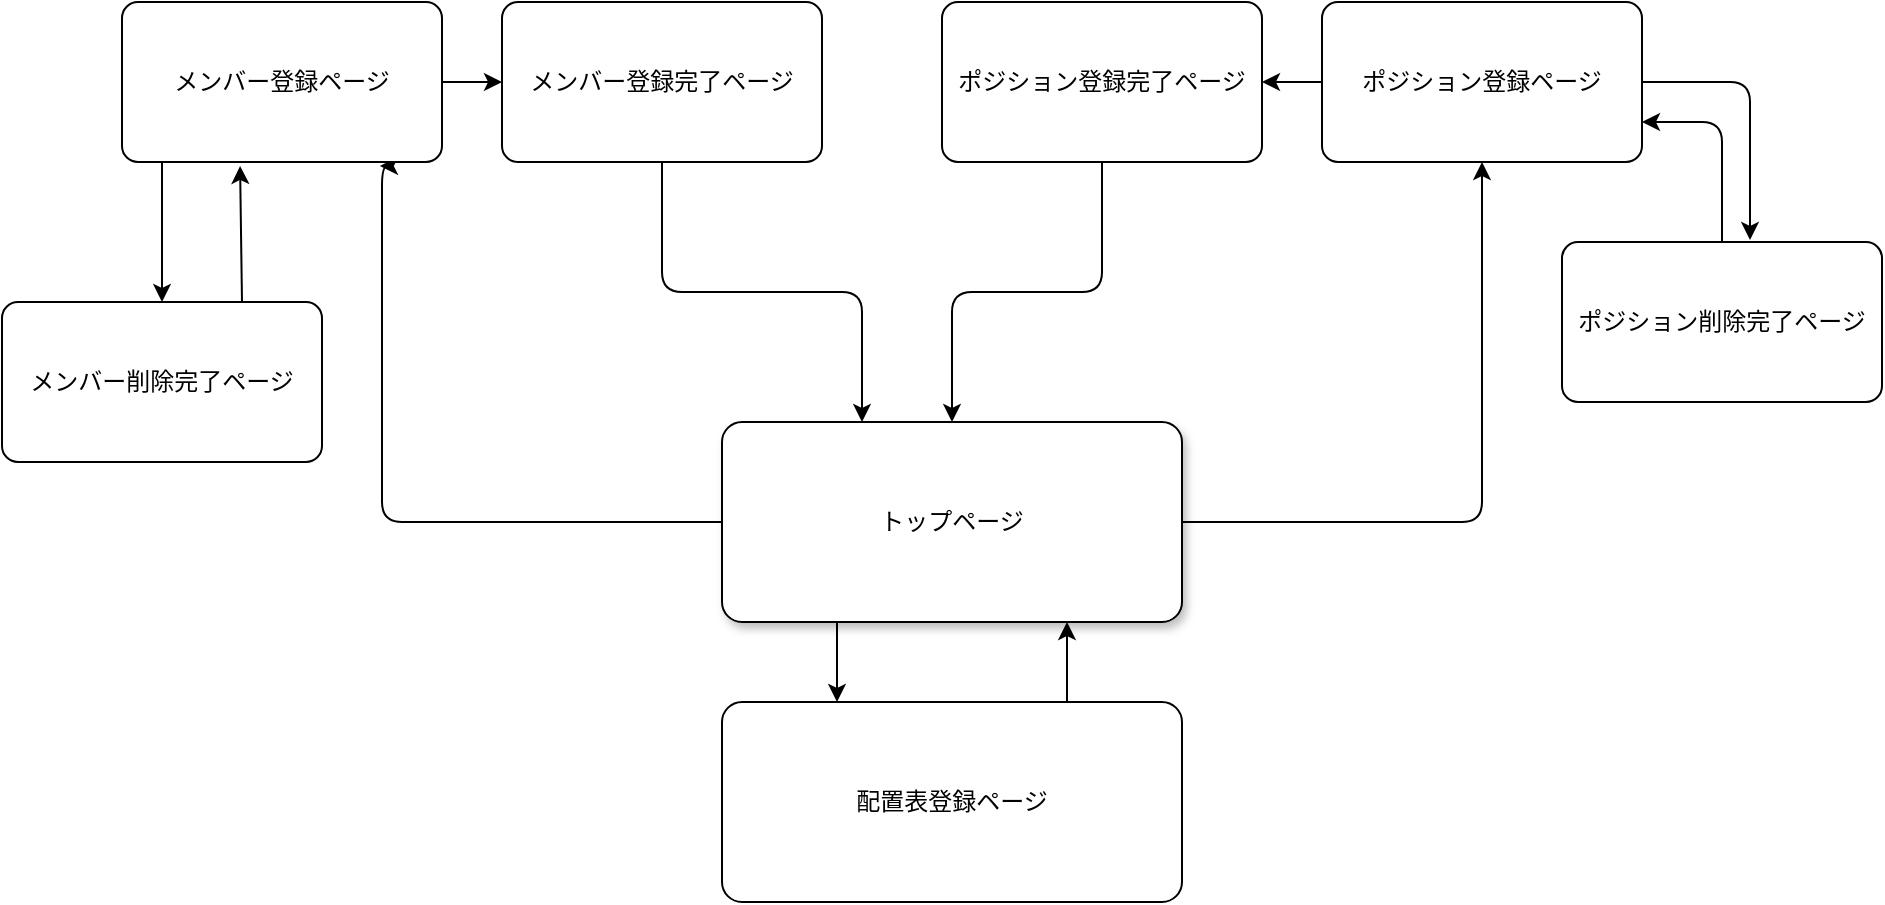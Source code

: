 <mxfile>
    <diagram id="_C95iBAj3MDxY9wLROZA" name="画面遷移図">
        <mxGraphModel dx="1803" dy="209" grid="1" gridSize="10" guides="1" tooltips="1" connect="1" arrows="1" fold="1" page="1" pageScale="1" pageWidth="827" pageHeight="1169" math="0" shadow="0">
            <root>
                <mxCell id="0"/>
                <mxCell id="1" parent="0"/>
                <mxCell id="sVw_fEMtVUgnxds5eYEe-5" value="トップページ" style="rounded=1;arcSize=10;whiteSpace=wrap;html=1;align=center;shadow=1;" parent="1" vertex="1">
                    <mxGeometry x="320" y="260" width="230" height="100" as="geometry"/>
                </mxCell>
                <mxCell id="sVw_fEMtVUgnxds5eYEe-11" style="edgeStyle=orthogonalEdgeStyle;html=1;startArrow=none;startFill=0;endArrow=classic;endFill=1;entryX=0.806;entryY=1.025;entryDx=0;entryDy=0;entryPerimeter=0;" parent="1" source="sVw_fEMtVUgnxds5eYEe-5" target="sVw_fEMtVUgnxds5eYEe-6" edge="1">
                    <mxGeometry relative="1" as="geometry">
                        <mxPoint x="110" y="160" as="targetPoint"/>
                        <Array as="points">
                            <mxPoint x="150" y="310"/>
                        </Array>
                    </mxGeometry>
                </mxCell>
                <mxCell id="sVw_fEMtVUgnxds5eYEe-12" style="edgeStyle=orthogonalEdgeStyle;html=1;entryX=0.5;entryY=1;entryDx=0;entryDy=0;startArrow=none;startFill=0;endArrow=classic;endFill=1;" parent="1" source="sVw_fEMtVUgnxds5eYEe-5" target="sVw_fEMtVUgnxds5eYEe-7" edge="1">
                    <mxGeometry relative="1" as="geometry"/>
                </mxCell>
                <mxCell id="sVw_fEMtVUgnxds5eYEe-31" style="edgeStyle=orthogonalEdgeStyle;html=1;startArrow=none;startFill=0;endArrow=classic;endFill=1;exitX=0.25;exitY=1;exitDx=0;exitDy=0;entryX=0.25;entryY=0;entryDx=0;entryDy=0;" parent="1" source="sVw_fEMtVUgnxds5eYEe-5" target="sVw_fEMtVUgnxds5eYEe-30" edge="1">
                    <mxGeometry relative="1" as="geometry"/>
                </mxCell>
                <mxCell id="sVw_fEMtVUgnxds5eYEe-13" value="" style="edgeStyle=orthogonalEdgeStyle;html=1;startArrow=none;startFill=0;endArrow=classic;endFill=1;" parent="1" source="sVw_fEMtVUgnxds5eYEe-6" target="sVw_fEMtVUgnxds5eYEe-10" edge="1">
                    <mxGeometry relative="1" as="geometry"/>
                </mxCell>
                <mxCell id="sVw_fEMtVUgnxds5eYEe-24" style="edgeStyle=orthogonalEdgeStyle;html=1;entryX=0.5;entryY=0;entryDx=0;entryDy=0;startArrow=none;startFill=0;endArrow=classic;endFill=1;" parent="1" edge="1">
                    <mxGeometry relative="1" as="geometry">
                        <mxPoint x="40" y="120" as="sourcePoint"/>
                        <mxPoint x="40" y="200" as="targetPoint"/>
                    </mxGeometry>
                </mxCell>
                <mxCell id="sVw_fEMtVUgnxds5eYEe-6" value="メンバー登録ページ" style="rounded=1;arcSize=10;whiteSpace=wrap;html=1;align=center;" parent="1" vertex="1">
                    <mxGeometry x="20" y="50" width="160" height="80" as="geometry"/>
                </mxCell>
                <mxCell id="sVw_fEMtVUgnxds5eYEe-15" value="" style="edgeStyle=orthogonalEdgeStyle;html=1;startArrow=none;startFill=0;endArrow=classic;endFill=1;" parent="1" source="sVw_fEMtVUgnxds5eYEe-7" target="sVw_fEMtVUgnxds5eYEe-9" edge="1">
                    <mxGeometry relative="1" as="geometry"/>
                </mxCell>
                <mxCell id="sVw_fEMtVUgnxds5eYEe-27" style="edgeStyle=orthogonalEdgeStyle;html=1;entryX=0.644;entryY=-0.012;entryDx=0;entryDy=0;entryPerimeter=0;startArrow=none;startFill=0;endArrow=classic;endFill=1;" parent="1" source="sVw_fEMtVUgnxds5eYEe-7" edge="1">
                    <mxGeometry relative="1" as="geometry">
                        <Array as="points">
                            <mxPoint x="834" y="90"/>
                        </Array>
                        <mxPoint x="833.04" y="169.04" as="targetPoint"/>
                    </mxGeometry>
                </mxCell>
                <mxCell id="sVw_fEMtVUgnxds5eYEe-7" value="ポジション登録ページ" style="rounded=1;arcSize=10;whiteSpace=wrap;html=1;align=center;" parent="1" vertex="1">
                    <mxGeometry x="620" y="50" width="160" height="80" as="geometry"/>
                </mxCell>
                <mxCell id="sVw_fEMtVUgnxds5eYEe-16" style="edgeStyle=orthogonalEdgeStyle;html=1;entryX=0.5;entryY=0;entryDx=0;entryDy=0;startArrow=none;startFill=0;endArrow=classic;endFill=1;" parent="1" source="sVw_fEMtVUgnxds5eYEe-9" target="sVw_fEMtVUgnxds5eYEe-5" edge="1">
                    <mxGeometry relative="1" as="geometry"/>
                </mxCell>
                <mxCell id="sVw_fEMtVUgnxds5eYEe-9" value="ポジション登録完了ページ" style="rounded=1;arcSize=10;whiteSpace=wrap;html=1;align=center;" parent="1" vertex="1">
                    <mxGeometry x="430" y="50" width="160" height="80" as="geometry"/>
                </mxCell>
                <mxCell id="sVw_fEMtVUgnxds5eYEe-14" style="edgeStyle=orthogonalEdgeStyle;html=1;startArrow=none;startFill=0;endArrow=classic;endFill=1;" parent="1" source="sVw_fEMtVUgnxds5eYEe-10" edge="1">
                    <mxGeometry relative="1" as="geometry">
                        <mxPoint x="390" y="260" as="targetPoint"/>
                        <Array as="points">
                            <mxPoint x="290" y="195"/>
                            <mxPoint x="390" y="195"/>
                            <mxPoint x="390" y="260"/>
                        </Array>
                    </mxGeometry>
                </mxCell>
                <mxCell id="sVw_fEMtVUgnxds5eYEe-10" value="メンバー登録完了ページ" style="rounded=1;arcSize=10;whiteSpace=wrap;html=1;align=center;" parent="1" vertex="1">
                    <mxGeometry x="210" y="50" width="160" height="80" as="geometry"/>
                </mxCell>
                <mxCell id="gXrc9mY_YsoAtV-32mbv-1" style="edgeStyle=none;html=1;entryX=1;entryY=0.75;entryDx=0;entryDy=0;" parent="1" source="sVw_fEMtVUgnxds5eYEe-21" target="sVw_fEMtVUgnxds5eYEe-7" edge="1">
                    <mxGeometry relative="1" as="geometry">
                        <Array as="points">
                            <mxPoint x="820" y="110"/>
                        </Array>
                    </mxGeometry>
                </mxCell>
                <mxCell id="sVw_fEMtVUgnxds5eYEe-21" value="ポジション削除完了ページ" style="rounded=1;arcSize=10;whiteSpace=wrap;html=1;align=center;" parent="1" vertex="1">
                    <mxGeometry x="740" y="170" width="160" height="80" as="geometry"/>
                </mxCell>
                <mxCell id="gXrc9mY_YsoAtV-32mbv-2" style="edgeStyle=none;html=1;exitX=0.75;exitY=0;exitDx=0;exitDy=0;entryX=0.369;entryY=1.025;entryDx=0;entryDy=0;entryPerimeter=0;" parent="1" source="sVw_fEMtVUgnxds5eYEe-23" target="sVw_fEMtVUgnxds5eYEe-6" edge="1">
                    <mxGeometry relative="1" as="geometry"/>
                </mxCell>
                <mxCell id="sVw_fEMtVUgnxds5eYEe-23" value="メンバー削除完了ページ" style="rounded=1;arcSize=10;whiteSpace=wrap;html=1;align=center;" parent="1" vertex="1">
                    <mxGeometry x="-40" y="200" width="160" height="80" as="geometry"/>
                </mxCell>
                <mxCell id="sVw_fEMtVUgnxds5eYEe-33" style="edgeStyle=orthogonalEdgeStyle;html=1;entryX=0.75;entryY=1;entryDx=0;entryDy=0;startArrow=none;startFill=0;endArrow=classic;endFill=1;exitX=0.75;exitY=0;exitDx=0;exitDy=0;" parent="1" source="sVw_fEMtVUgnxds5eYEe-30" target="sVw_fEMtVUgnxds5eYEe-5" edge="1">
                    <mxGeometry relative="1" as="geometry"/>
                </mxCell>
                <mxCell id="sVw_fEMtVUgnxds5eYEe-30" value="配置表登録ページ" style="rounded=1;arcSize=10;whiteSpace=wrap;html=1;align=center;" parent="1" vertex="1">
                    <mxGeometry x="320" y="400" width="230" height="100" as="geometry"/>
                </mxCell>
            </root>
        </mxGraphModel>
    </diagram>
    <diagram id="xmbvvvgucfYSpMsHC7Mf" name="DB設計図">
        <mxGraphModel dx="976" dy="209" grid="1" gridSize="10" guides="1" tooltips="1" connect="1" arrows="1" fold="1" page="1" pageScale="1" pageWidth="827" pageHeight="1169" math="0" shadow="0">
            <root>
                <mxCell id="0"/>
                <mxCell id="1" parent="0"/>
                <mxCell id="2" value="members" style="swimlane;fontStyle=0;childLayout=stackLayout;horizontal=1;startSize=26;horizontalStack=0;resizeParent=1;resizeParentMax=0;resizeLast=0;collapsible=1;marginBottom=0;align=center;fontSize=14;" parent="1" vertex="1">
                    <mxGeometry x="30" y="50" width="270" height="56" as="geometry">
                        <mxRectangle x="30" y="50" width="90" height="30" as="alternateBounds"/>
                    </mxGeometry>
                </mxCell>
                <mxCell id="3" value="name(string型, not null)&#10; " style="text;strokeColor=none;fillColor=none;spacingLeft=4;spacingRight=4;overflow=hidden;rotatable=0;points=[[0,0.5],[1,0.5]];portConstraint=eastwest;fontSize=12;" parent="2" vertex="1">
                    <mxGeometry y="26" width="270" height="30" as="geometry"/>
                </mxCell>
                <mxCell id="bd3aJH8mzS9-JME_NRHw-9" value="positions" style="swimlane;fontStyle=0;childLayout=stackLayout;horizontal=1;startSize=26;horizontalStack=0;resizeParent=1;resizeParentMax=0;resizeLast=0;collapsible=1;marginBottom=0;align=center;fontSize=14;" parent="1" vertex="1">
                    <mxGeometry x="30" y="240" width="270" height="56" as="geometry"/>
                </mxCell>
                <mxCell id="bd3aJH8mzS9-JME_NRHw-10" value="position(string型, not null)&#10;" style="text;strokeColor=none;fillColor=none;spacingLeft=4;spacingRight=4;overflow=hidden;rotatable=0;points=[[0,0.5],[1,0.5]];portConstraint=eastwest;fontSize=12;" parent="bd3aJH8mzS9-JME_NRHw-9" vertex="1">
                    <mxGeometry y="26" width="270" height="30" as="geometry"/>
                </mxCell>
                <mxCell id="bd3aJH8mzS9-JME_NRHw-18" value="staffings" style="swimlane;fontStyle=0;childLayout=stackLayout;horizontal=1;startSize=26;horizontalStack=0;resizeParent=1;resizeParentMax=0;resizeLast=0;collapsible=1;marginBottom=0;align=center;fontSize=14;" parent="1" vertex="1">
                    <mxGeometry x="400" y="140" width="270" height="116" as="geometry"/>
                </mxCell>
                <mxCell id="bd3aJH8mzS9-JME_NRHw-19" value="member(references型, 外部キー, not null)" style="text;strokeColor=none;fillColor=none;spacingLeft=4;spacingRight=4;overflow=hidden;rotatable=0;points=[[0,0.5],[1,0.5]];portConstraint=eastwest;fontSize=12;" parent="bd3aJH8mzS9-JME_NRHw-18" vertex="1">
                    <mxGeometry y="26" width="270" height="30" as="geometry"/>
                </mxCell>
                <mxCell id="bd3aJH8mzS9-JME_NRHw-20" value="positions(references型, 外部キー, not null)" style="text;strokeColor=none;fillColor=none;spacingLeft=4;spacingRight=4;overflow=hidden;rotatable=0;points=[[0,0.5],[1,0.5]];portConstraint=eastwest;fontSize=12;" parent="bd3aJH8mzS9-JME_NRHw-18" vertex="1">
                    <mxGeometry y="56" width="270" height="30" as="geometry"/>
                </mxCell>
                <mxCell id="g24KlrAY4LzLQu30Raps-5" value="date(date型, not null)" style="text;strokeColor=none;fillColor=none;spacingLeft=4;spacingRight=4;overflow=hidden;rotatable=0;points=[[0,0.5],[1,0.5]];portConstraint=eastwest;fontSize=12;shadow=0;" parent="bd3aJH8mzS9-JME_NRHw-18" vertex="1">
                    <mxGeometry y="86" width="270" height="30" as="geometry"/>
                </mxCell>
                <mxCell id="bd3aJH8mzS9-JME_NRHw-23" style="edgeStyle=orthogonalEdgeStyle;html=1;exitX=1;exitY=0.5;exitDx=0;exitDy=0;entryX=0.381;entryY=-0.058;entryDx=0;entryDy=0;entryPerimeter=0;endArrow=ERoneToMany;endFill=0;startArrow=ERone;startFill=0;" parent="1" source="3" target="bd3aJH8mzS9-JME_NRHw-18" edge="1">
                    <mxGeometry relative="1" as="geometry">
                        <mxPoint x="500" y="90" as="targetPoint"/>
                    </mxGeometry>
                </mxCell>
                <mxCell id="bd3aJH8mzS9-JME_NRHw-24" style="edgeStyle=orthogonalEdgeStyle;html=1;endArrow=ERoneToMany;endFill=0;startArrow=ERone;startFill=0;" parent="1" source="bd3aJH8mzS9-JME_NRHw-10" edge="1">
                    <mxGeometry relative="1" as="geometry">
                        <mxPoint x="510" y="260" as="targetPoint"/>
                    </mxGeometry>
                </mxCell>
            </root>
        </mxGraphModel>
    </diagram>
</mxfile>